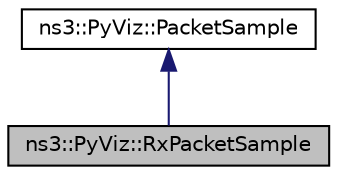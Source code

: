 digraph "ns3::PyViz::RxPacketSample"
{
 // LATEX_PDF_SIZE
  edge [fontname="Helvetica",fontsize="10",labelfontname="Helvetica",labelfontsize="10"];
  node [fontname="Helvetica",fontsize="10",shape=record];
  Node1 [label="ns3::PyViz::RxPacketSample",height=0.2,width=0.4,color="black", fillcolor="grey75", style="filled", fontcolor="black",tooltip="RxPacketSample structure."];
  Node2 -> Node1 [dir="back",color="midnightblue",fontsize="10",style="solid",fontname="Helvetica"];
  Node2 [label="ns3::PyViz::PacketSample",height=0.2,width=0.4,color="black", fillcolor="white", style="filled",URL="$structns3_1_1_py_viz_1_1_packet_sample.html",tooltip="PacketSample structure."];
}
